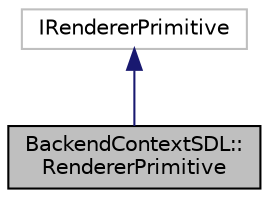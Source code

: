digraph "BackendContextSDL::RendererPrimitive"
{
 // LATEX_PDF_SIZE
  edge [fontname="Helvetica",fontsize="10",labelfontname="Helvetica",labelfontsize="10"];
  node [fontname="Helvetica",fontsize="10",shape=record];
  Node1 [label="BackendContextSDL::\lRendererPrimitive",height=0.2,width=0.4,color="black", fillcolor="grey75", style="filled", fontcolor="black",tooltip=" "];
  Node2 -> Node1 [dir="back",color="midnightblue",fontsize="10",style="solid",fontname="Helvetica"];
  Node2 [label="IRendererPrimitive",height=0.2,width=0.4,color="grey75", fillcolor="white", style="filled",URL="$struct_i_renderer_primitive.html",tooltip=" "];
}
